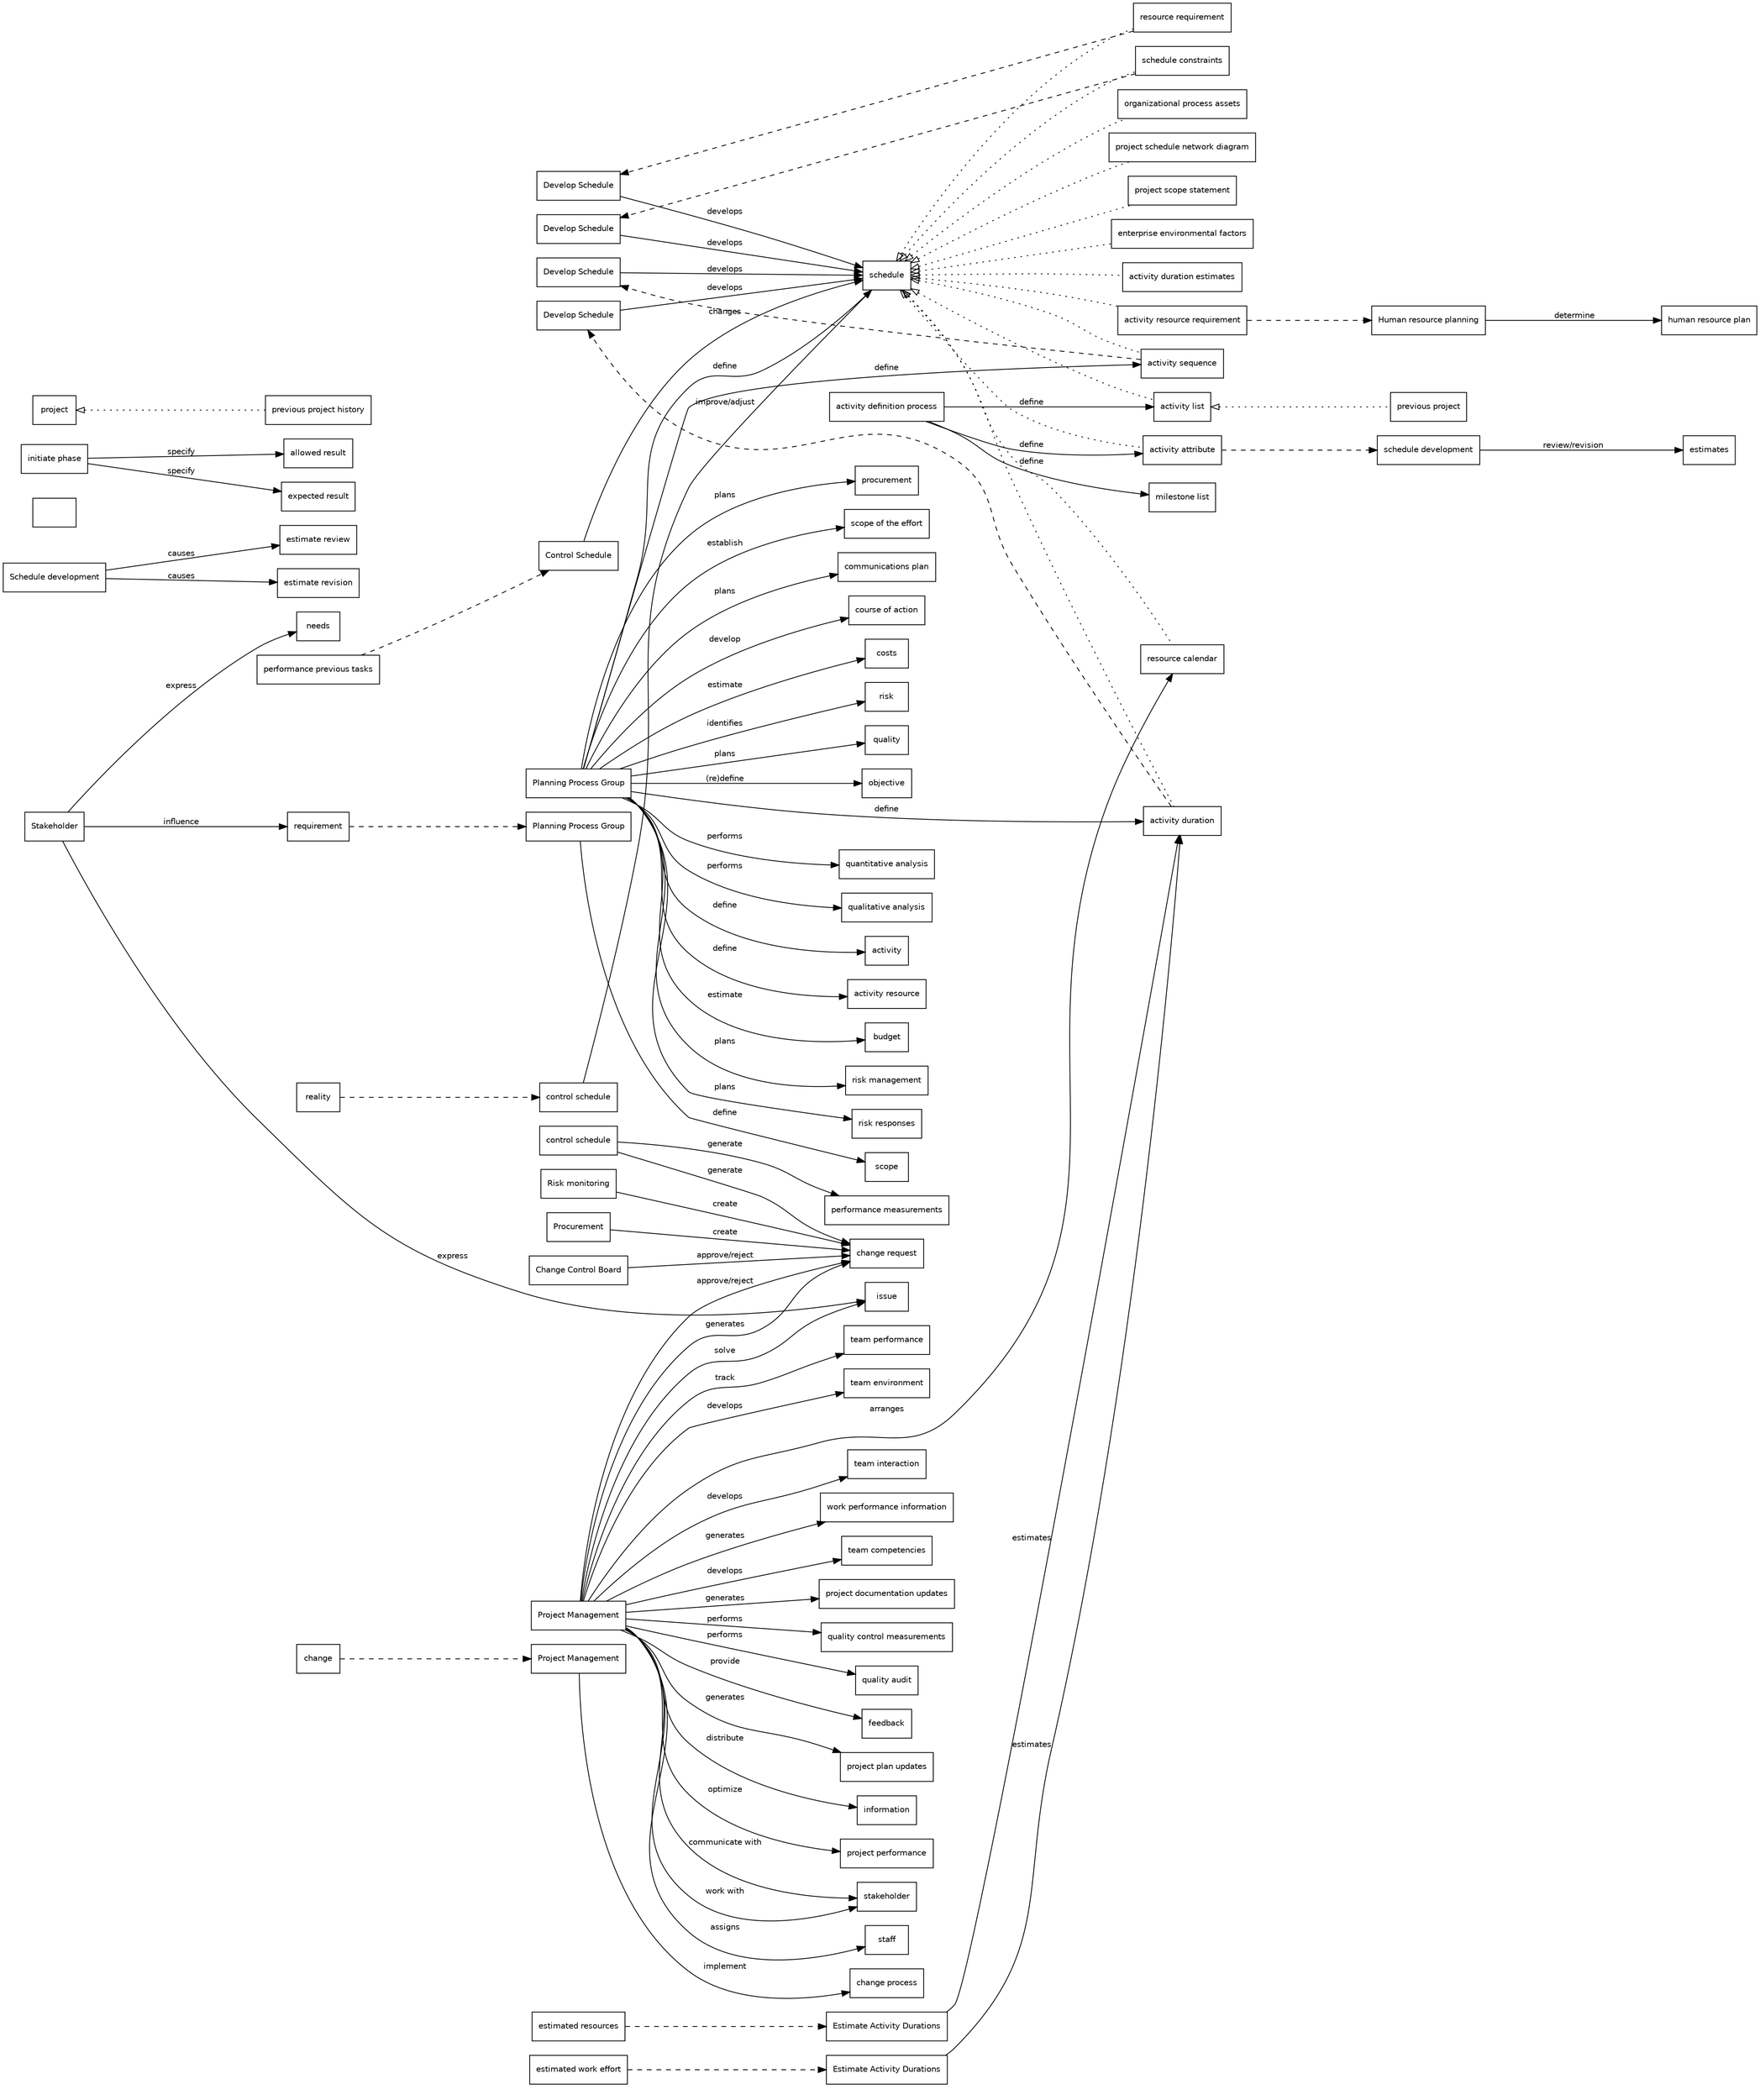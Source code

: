 digraph G {
	edge [fontname="Helvetica",fontsize=10,labelfontname="Helvetica",labelfontsize=10];
	node [fontname="Helvetica",fontsize=10,shape=plaintext];
	//nodesep=0.25;
	//ranksep=0.5;
	//ratio=0.95;
	ranksep=2.0;
	//minlen=2;
	rankdir=LR;
	
	subgraph cluster_e0 {
	 style=invis;
		
		e0 [label="Estimate Activity Durations", shape="box"];
		
		e54 [label="Estimate Activity Durations", shape="box"];
		
							}
							
	
	e1 [label="resource requirement", shape="box"];
	
	e2 [label="activity resource requirement", shape="box"];
	
	e3 [label="schedule constraints", shape="box"];
	
	e4 [label="work performance information", shape="box"];
	
	e5 [label="team competencies", shape="box"];
	
	subgraph cluster_e6 {
	 style=invis;
		
		e6 [label="Planning Process Group", shape="box"];
		
		e82 [label="Planning Process Group", shape="box"];
		
							}
							
	
	e7 [label="needs", shape="box"];
	
	e8 [label="project documentation updates", shape="box"];
	
	subgraph cluster_e9 {
	 style=invis;
		
		e9 [label="Project Management", shape="box"];
		
		e43 [label="Project Management", shape="box"];
		
							}
							
	
	
	
	e11 [label="performance measurements", shape="box"];
	
	e12 [label="organizational process assets", shape="box"];
	
	e13 [label="activity definition process", shape="box"];
	
	e14 [label="reality", shape="box"];
	
	e15 [label="resource calendar", shape="box"];
	
	e16 [label="estimate review", shape="box"];
	
	e17 [label="activity list", shape="box"];
	
	e18 [label="quality control measurements", shape="box"];
	
	e19 [label="schedule", shape="box"];
	
	e20 [label="human resource plan", shape="box"];
	
	subgraph cluster_e21 {
	 style=invis;
		
		e21 [label="Develop Schedule", shape="box"];
		
		e53 [label="Develop Schedule", shape="box"];
		
		e56 [label="Develop Schedule", shape="box"];
		
		e83 [label="Develop Schedule", shape="box"];
		
							}
							
	
	e22 [label="quantitative analysis", shape="box"];
	
	e23 [label="activity duration", shape="box"];
	
	e24 [label="qualitative analysis", shape="box"];
	
	e25 [label="requirement", shape="box"];
	
	e26 [label="estimated resources", shape="box"];
	
	e27 [label="activity", shape="box"];
	
	e28 [label="milestone list", shape="box"];
	
	e29 [label="activity resource", shape="box"];
	
	e30 [label="activity attribute", shape="box"];
	
	e31 [label="quality audit", shape="box"];
	
	e32 [label="schedule development", shape="box"];
	
	e33 [label="estimated work effort", shape="box"];
	
	e34 [label="Control Schedule", shape="box"];
	
	e35 [label="feedback", shape="box"];
	
	e36 [label="budget", shape="box"];
	
	e37 [label="risk management", shape="box"];
	
	e38 [label="risk responses", shape="box"];
	
	e39 [label="", shape="box"];
	
	e40 [label="project schedule network diagram", shape="box"];
	
	e41 [label="procurement", shape="box"];
	
	subgraph cluster_e42 {
	 style=invis;
		
		e10 [label="control schedule", shape="box"];
		
		e42 [label="control schedule", shape="box"];
		
							}
							
	
	
	
	e44 [label="project plan updates", shape="box"];
	
	e45 [label="information", shape="box"];
	
	e46 [label="project performance", shape="box"];
	
	e47 [label="initiate phase", shape="box"];
	
	e48 [label="stakeholder", shape="box"];
	
	e49 [label="previous project", shape="box"];
	
	e50 [label="change", shape="box"];
	
	e51 [label="staff", shape="box"];
	
	e52 [label="team performance", shape="box"];
	
	subgraph cluster_e53 {
	 style=invis;
		
		e21 [label="Develop Schedule", shape="box"];
		
		e53 [label="Develop Schedule", shape="box"];
		
		e56 [label="Develop Schedule", shape="box"];
		
		e83 [label="Develop Schedule", shape="box"];
		
							}
							
	
	subgraph cluster_e54 {
	 style=invis;
		
		e0 [label="Estimate Activity Durations", shape="box"];
		
		e54 [label="Estimate Activity Durations", shape="box"];
		
							}
							
	
	e55 [label="project scope statement", shape="box"];
	
	subgraph cluster_e56 {
	 style=invis;
		
		e21 [label="Develop Schedule", shape="box"];
		
		e53 [label="Develop Schedule", shape="box"];
		
		e56 [label="Develop Schedule", shape="box"];
		
		e83 [label="Develop Schedule", shape="box"];
		
							}
							
	
	e57 [label="issue", shape="box"];
	
	e58 [label="project", shape="box"];
	
	e59 [label="Risk monitoring", shape="box"];
	
	e60 [label="scope of the effort", shape="box"];
	
	e61 [label="previous project history", shape="box"];
	
	e62 [label="enterprise environmental factors", shape="box"];
	
	e63 [label="scope", shape="box"];
	
	e64 [label="estimate revision", shape="box"];
	
	e65 [label="change request", shape="box"];
	
	e66 [label="Procurement", shape="box"];
	
	e67 [label="communications plan", shape="box"];
	
	e68 [label="course of action", shape="box"];
	
	e69 [label="estimates", shape="box"];
	
	e70 [label="performance previous tasks", shape="box"];
	
	e71 [label="allowed result", shape="box"];
	
	e72 [label="Stakeholder", shape="box"];
	
	e73 [label="costs", shape="box"];
	
	e74 [label="Change Control Board", shape="box"];
	
	e75 [label="expected result", shape="box"];
	
	e76 [label="Schedule development", shape="box"];
	
	e77 [label="team environment", shape="box"];
	
	e78 [label="risk", shape="box"];
	
	e79 [label="team interaction", shape="box"];
	
	e80 [label="quality", shape="box"];
	
	e81 [label="Human resource planning", shape="box"];
	
	
	
	subgraph cluster_e83 {
	 style=invis;
		
		e21 [label="Develop Schedule", shape="box"];
		
		e53 [label="Develop Schedule", shape="box"];
		
		e56 [label="Develop Schedule", shape="box"];
		
		e83 [label="Develop Schedule", shape="box"];
		
							}
							
	
	e84 [label="objective", shape="box"];
	
	e85 [label="activity sequence", shape="box"];
	
	e86 [label="change process", shape="box"];
	
	e87 [label="activity duration estimates", shape="box"];
	
	
			e9 -> e8 [label="generates"];
	
			e26 -> e0 [style=dashed];
e0 -> e23 [label="estimates"];
	
			e2 -> e81 [style=dashed];
e81 -> e20 [label=" determine"];
	
			e13 -> e28 [label="define"];
	
			e6 -> e23 [label="define"];
	
			e9 -> e5 [label="develops"];
	
			e9 -> e46 [label="optimize"];
	
			e9 -> e4 [label="generates"];
	
			e9 -> e45 [label="distribute"];
	
			e76 -> e64 [label="causes"];
	
			e6 -> e38 [label="plans"];
	
			e42 -> e11 [label="generate"];
	
			e9 -> e31 [label="performs"];
	
			e42 -> e65 [label="generate"];
	
			e9 -> e48 [label="work with"];
	
			e6 -> e78 [label="identifies"];
	
			e9 -> e65 [label="approve/reject"];
	
			e6 -> e73 [label="estimate"];
	
			e66 -> e65 [label="create"];
	
			e9 -> e79 [label="develops"];
	
			e9 -> e65 [label="generates"];
	
			e6 -> e22 [label="performs"];
	
			e74 -> e65 [label="approve/reject"];
	
			e6 -> e85 [label="define"];
	
			e33 -> e54 [style=dashed];
e54 -> e23 [label="estimates"];
	
			e9 -> e48 [label="communicate with"];
	
			
e19 -> e40 [dir=back,arrowtail=empty, style=dotted];

e19 -> e17 [dir=back,arrowtail=empty, style=dotted];

e19 -> e55 [dir=back,arrowtail=empty, style=dotted];

e19 -> e30 [dir=back,arrowtail=empty, style=dotted];

e19 -> e12 [dir=back,arrowtail=empty, style=dotted];

e19 -> e62 [dir=back,arrowtail=empty, style=dotted];

e19 -> e2 [dir=back,arrowtail=empty, style=dotted];

e19 -> e87 [dir=back,arrowtail=empty, style=dotted];

e19 -> e15 [dir=back,arrowtail=empty, style=dotted];

				
	
			e6 -> e27 [label="define"];
	
			e9 -> e52 [label="track"];
	
			e9 -> e77 [label="develops"];
	
			e47 -> e71 [label="specify"];
	
			e6 -> e68 [label="develop"];
	
			e13 -> e30 [label="define"];
	
			e6 -> e60 [label="establish"];
	
			e72 -> e7 [label="express"];
	
			e72 -> e57 [label="express"];
	
			e9 -> e44 [label="generates"];
	
			e59 -> e65 [label="create"];
	
			e23 -> e21 [style=dashed];
e21 -> e19 [label="develops"];
	
			
e58 -> e61 [dir=back,arrowtail=empty, style=dotted];

				
	
			e30 -> e32 [style=dashed];
e32 -> e69 [label="review/revision"];
	
			e6 -> e37 [label="plans"];
	
			
e19 -> e3 [dir=back,arrowtail=empty, style=dotted];

e19 -> e23 [dir=back,arrowtail=empty, style=dotted];

e19 -> e85 [dir=back,arrowtail=empty, style=dotted];

e19 -> e1 [dir=back,arrowtail=empty, style=dotted];

				
	
			e72 -> e25 [label="influence"];
	
			e6 -> e80 [label="plans"];
	
			e6 -> e29 [label="define"];
	
			e6 -> e24 [label="performs"];
	
			e6 -> e67 [label="plans"];
	
			e9 -> e51 [label="assigns"];
	
			
e17 -> e49 [dir=back,arrowtail=empty, style=dotted];

				
	
			e6 -> e41 [label="plans"];
	
			e6 -> e19 [label="define"];
	
			e70 -> e34 [style=dashed];
e34 -> e19 [label="changes"];
	
			e6 -> e36 [label="estimate"];
	
			e25 -> e82 [style=dashed];
e82 -> e63 [label="define"];
	
			e47 -> e75 [label="specify"];
	
			e13 -> e17 [label="define"];
	
			e50 -> e43 [style=dashed];
e43 -> e86 [label="implement"];
	
			e3 -> e53 [style=dashed];
e53 -> e19 [label="develops"];
	
			e85 -> e83 [style=dashed];
e83 -> e19 [label="develops"];
	
			e9 -> e35 [label="provide"];
	
			e1 -> e56 [style=dashed];
e56 -> e19 [label="develops"];
	
			e9 -> e57 [label="solve"];
	
			e76 -> e16 [label="causes"];
	
			e14 -> e10 [style=dashed];
e10 -> e19 [label="improve/adjust"];
	
			e6 -> e84 [label="(re)define"];
	
			e9 -> e18 [label="performs"];
	
			e9 -> e15 [label="arranges"];
	
}